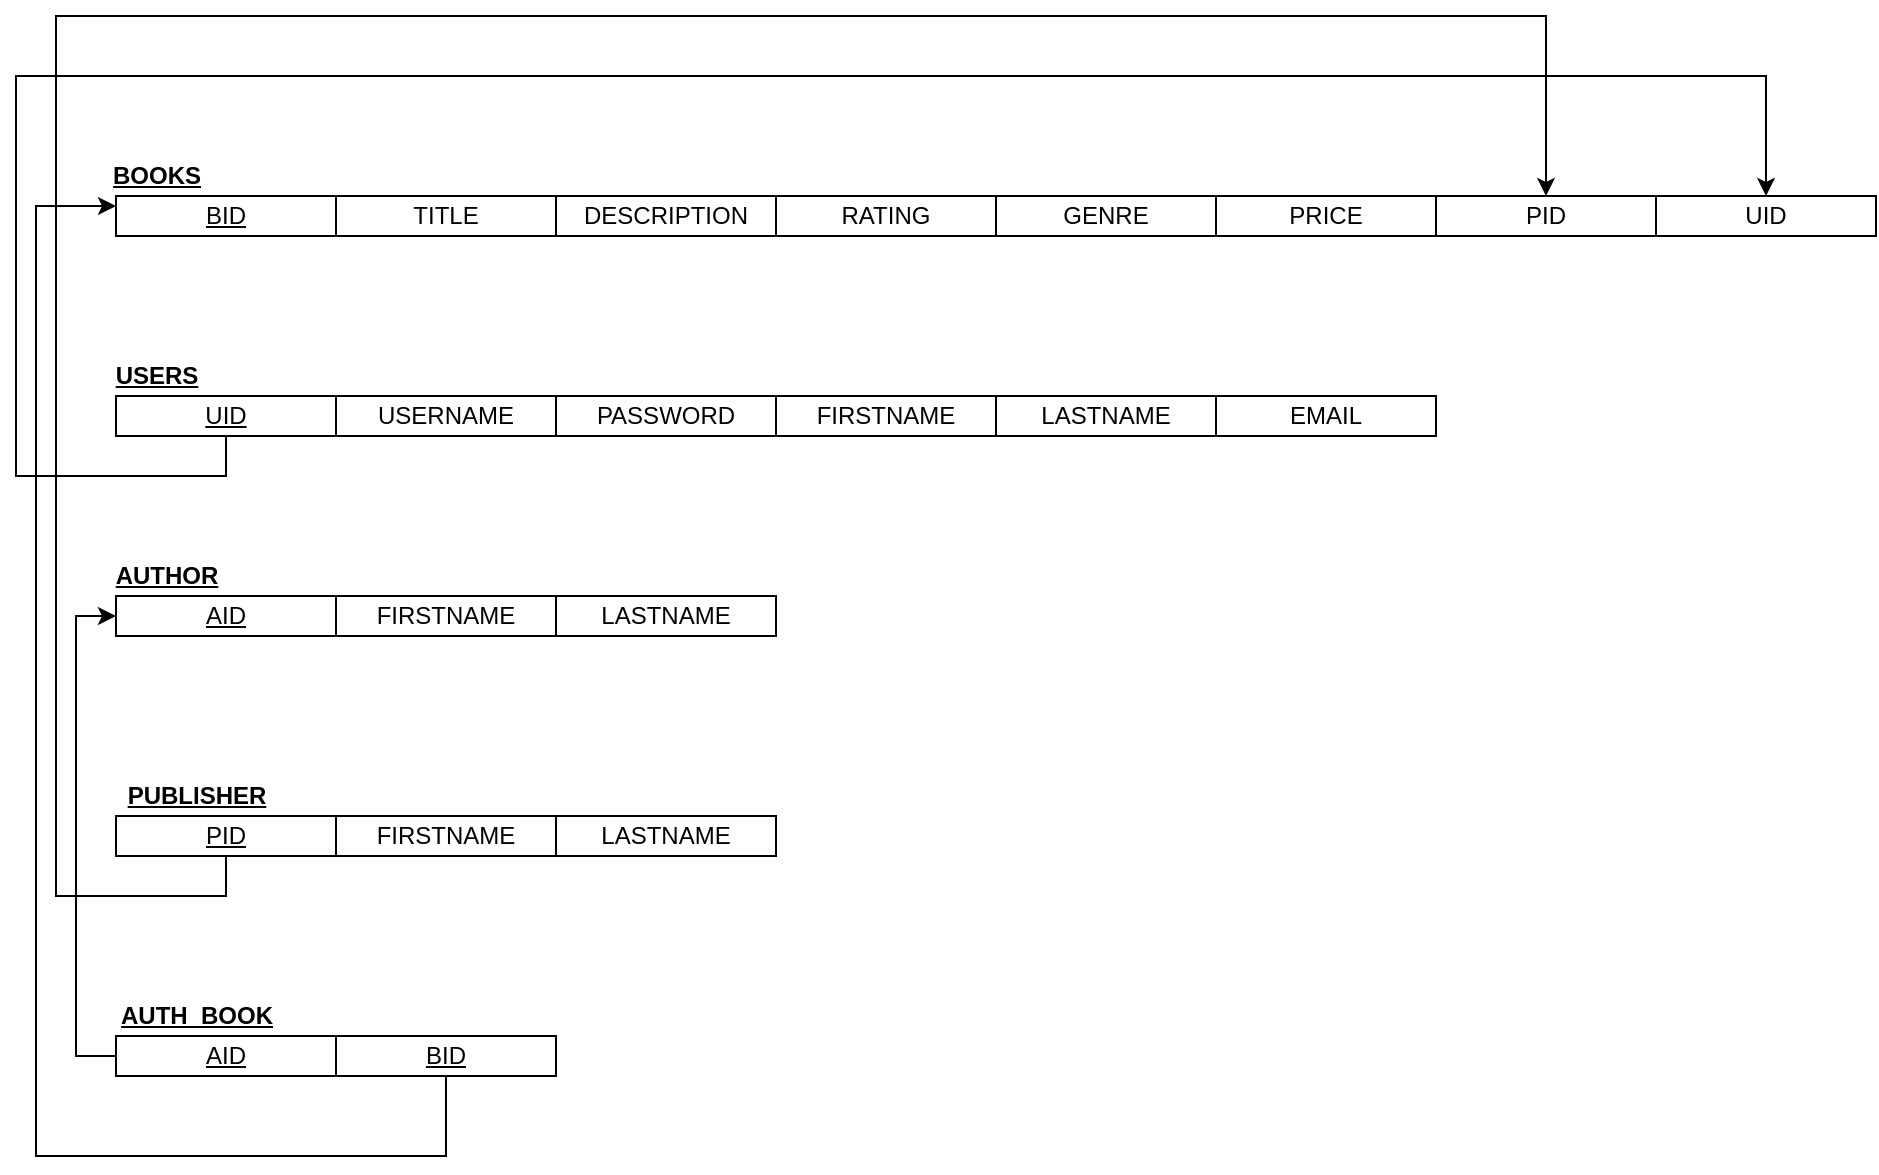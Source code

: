 <mxfile version="13.10.0" type="device"><diagram id="1HJxY18-ID-7C55BWEwL" name="Page-1"><mxGraphModel dx="1342" dy="582" grid="1" gridSize="10" guides="1" tooltips="1" connect="1" arrows="1" fold="1" page="1" pageScale="1" pageWidth="850" pageHeight="1100" math="0" shadow="0"><root><mxCell id="0"/><mxCell id="1" parent="0"/><mxCell id="W0ddTVGgQuW9hqbSrr-Y-9" value="&lt;u&gt;BID&lt;/u&gt;" style="rounded=0;whiteSpace=wrap;html=1;" parent="1" vertex="1"><mxGeometry x="60" y="160" width="110" height="20" as="geometry"/></mxCell><mxCell id="W0ddTVGgQuW9hqbSrr-Y-10" value="&lt;b&gt;&lt;u&gt;BOOKS&lt;/u&gt;&lt;/b&gt;" style="text;html=1;align=center;verticalAlign=middle;resizable=0;points=[];autosize=1;" parent="1" vertex="1"><mxGeometry x="50" y="140" width="60" height="20" as="geometry"/></mxCell><mxCell id="W0ddTVGgQuW9hqbSrr-Y-11" value="TITLE" style="rounded=0;whiteSpace=wrap;html=1;" parent="1" vertex="1"><mxGeometry x="170" y="160" width="110" height="20" as="geometry"/></mxCell><mxCell id="W0ddTVGgQuW9hqbSrr-Y-12" value="DESCRIPTION" style="rounded=0;whiteSpace=wrap;html=1;" parent="1" vertex="1"><mxGeometry x="280" y="160" width="110" height="20" as="geometry"/></mxCell><mxCell id="TI9AAZkT7IXmASdURdVz-7" style="edgeStyle=orthogonalEdgeStyle;rounded=0;orthogonalLoop=1;jettySize=auto;html=1;exitX=0.5;exitY=1;exitDx=0;exitDy=0;entryX=0.5;entryY=0;entryDx=0;entryDy=0;" edge="1" parent="1" source="W0ddTVGgQuW9hqbSrr-Y-13" target="TI9AAZkT7IXmASdURdVz-3"><mxGeometry relative="1" as="geometry"><Array as="points"><mxPoint x="115" y="300"/><mxPoint x="10" y="300"/><mxPoint x="10" y="100"/><mxPoint x="885" y="100"/></Array></mxGeometry></mxCell><mxCell id="W0ddTVGgQuW9hqbSrr-Y-13" value="&lt;u&gt;UID&lt;/u&gt;" style="rounded=0;whiteSpace=wrap;html=1;" parent="1" vertex="1"><mxGeometry x="60" y="260" width="110" height="20" as="geometry"/></mxCell><mxCell id="W0ddTVGgQuW9hqbSrr-Y-14" value="USERNAME" style="rounded=0;whiteSpace=wrap;html=1;" parent="1" vertex="1"><mxGeometry x="170" y="260" width="110" height="20" as="geometry"/></mxCell><mxCell id="W0ddTVGgQuW9hqbSrr-Y-15" value="PASSWORD" style="rounded=0;whiteSpace=wrap;html=1;" parent="1" vertex="1"><mxGeometry x="280" y="260" width="110" height="20" as="geometry"/></mxCell><mxCell id="W0ddTVGgQuW9hqbSrr-Y-16" value="&lt;b&gt;&lt;u&gt;USERS&lt;/u&gt;&lt;/b&gt;" style="text;html=1;align=center;verticalAlign=middle;resizable=0;points=[];autosize=1;" parent="1" vertex="1"><mxGeometry x="50" y="240" width="60" height="20" as="geometry"/></mxCell><mxCell id="W0ddTVGgQuW9hqbSrr-Y-17" value="FIRSTNAME" style="rounded=0;whiteSpace=wrap;html=1;" parent="1" vertex="1"><mxGeometry x="390" y="260" width="110" height="20" as="geometry"/></mxCell><mxCell id="W0ddTVGgQuW9hqbSrr-Y-18" value="LASTNAME" style="rounded=0;whiteSpace=wrap;html=1;" parent="1" vertex="1"><mxGeometry x="500" y="260" width="110" height="20" as="geometry"/></mxCell><mxCell id="W0ddTVGgQuW9hqbSrr-Y-19" value="EMAIL" style="rounded=0;whiteSpace=wrap;html=1;" parent="1" vertex="1"><mxGeometry x="610" y="260" width="110" height="20" as="geometry"/></mxCell><mxCell id="W0ddTVGgQuW9hqbSrr-Y-20" value="&lt;u&gt;AID&lt;/u&gt;" style="rounded=0;whiteSpace=wrap;html=1;" parent="1" vertex="1"><mxGeometry x="60" y="360" width="110" height="20" as="geometry"/></mxCell><mxCell id="W0ddTVGgQuW9hqbSrr-Y-21" value="&lt;b&gt;&lt;u&gt;AUTHOR&lt;/u&gt;&lt;/b&gt;" style="text;html=1;align=center;verticalAlign=middle;resizable=0;points=[];autosize=1;" parent="1" vertex="1"><mxGeometry x="50" y="340" width="70" height="20" as="geometry"/></mxCell><mxCell id="W0ddTVGgQuW9hqbSrr-Y-22" value="FIRSTNAME" style="rounded=0;whiteSpace=wrap;html=1;" parent="1" vertex="1"><mxGeometry x="170" y="360" width="110" height="20" as="geometry"/></mxCell><mxCell id="W0ddTVGgQuW9hqbSrr-Y-23" value="LASTNAME" style="rounded=0;whiteSpace=wrap;html=1;" parent="1" vertex="1"><mxGeometry x="280" y="360" width="110" height="20" as="geometry"/></mxCell><mxCell id="TI9AAZkT7IXmASdURdVz-8" style="edgeStyle=orthogonalEdgeStyle;rounded=0;orthogonalLoop=1;jettySize=auto;html=1;exitX=0.5;exitY=1;exitDx=0;exitDy=0;entryX=0.5;entryY=0;entryDx=0;entryDy=0;" edge="1" parent="1" source="W0ddTVGgQuW9hqbSrr-Y-24" target="TI9AAZkT7IXmASdURdVz-2"><mxGeometry relative="1" as="geometry"><Array as="points"><mxPoint x="115" y="510"/><mxPoint x="30" y="510"/><mxPoint x="30" y="70"/><mxPoint x="775" y="70"/></Array></mxGeometry></mxCell><mxCell id="W0ddTVGgQuW9hqbSrr-Y-24" value="&lt;u&gt;PID&lt;/u&gt;" style="rounded=0;whiteSpace=wrap;html=1;" parent="1" vertex="1"><mxGeometry x="60" y="470" width="110" height="20" as="geometry"/></mxCell><mxCell id="W0ddTVGgQuW9hqbSrr-Y-25" value="&lt;b&gt;&lt;u&gt;PUBLISHER&lt;/u&gt;&lt;/b&gt;" style="text;html=1;align=center;verticalAlign=middle;resizable=0;points=[];autosize=1;" parent="1" vertex="1"><mxGeometry x="60" y="450" width="80" height="20" as="geometry"/></mxCell><mxCell id="W0ddTVGgQuW9hqbSrr-Y-26" value="FIRSTNAME" style="rounded=0;whiteSpace=wrap;html=1;" parent="1" vertex="1"><mxGeometry x="170" y="470" width="110" height="20" as="geometry"/></mxCell><mxCell id="W0ddTVGgQuW9hqbSrr-Y-27" value="LASTNAME" style="rounded=0;whiteSpace=wrap;html=1;" parent="1" vertex="1"><mxGeometry x="280" y="470" width="110" height="20" as="geometry"/></mxCell><mxCell id="TI9AAZkT7IXmASdURdVz-5" style="edgeStyle=orthogonalEdgeStyle;rounded=0;orthogonalLoop=1;jettySize=auto;html=1;exitX=0;exitY=0.5;exitDx=0;exitDy=0;entryX=0;entryY=0.5;entryDx=0;entryDy=0;" edge="1" parent="1" source="W0ddTVGgQuW9hqbSrr-Y-28" target="W0ddTVGgQuW9hqbSrr-Y-20"><mxGeometry relative="1" as="geometry"/></mxCell><mxCell id="W0ddTVGgQuW9hqbSrr-Y-28" value="&lt;u&gt;AID&lt;/u&gt;" style="rounded=0;whiteSpace=wrap;html=1;" parent="1" vertex="1"><mxGeometry x="60" y="580" width="110" height="20" as="geometry"/></mxCell><mxCell id="W0ddTVGgQuW9hqbSrr-Y-29" value="&lt;b&gt;&lt;u&gt;AUTH_BOOK&lt;/u&gt;&lt;/b&gt;" style="text;html=1;align=center;verticalAlign=middle;resizable=0;points=[];autosize=1;" parent="1" vertex="1"><mxGeometry x="55" y="560" width="90" height="20" as="geometry"/></mxCell><mxCell id="TI9AAZkT7IXmASdURdVz-6" style="edgeStyle=orthogonalEdgeStyle;rounded=0;orthogonalLoop=1;jettySize=auto;html=1;exitX=0.5;exitY=1;exitDx=0;exitDy=0;entryX=0;entryY=0.25;entryDx=0;entryDy=0;" edge="1" parent="1" source="W0ddTVGgQuW9hqbSrr-Y-30" target="W0ddTVGgQuW9hqbSrr-Y-9"><mxGeometry relative="1" as="geometry"><mxPoint x="10" y="220" as="targetPoint"/><Array as="points"><mxPoint x="225" y="640"/><mxPoint x="20" y="640"/><mxPoint x="20" y="165"/></Array></mxGeometry></mxCell><mxCell id="W0ddTVGgQuW9hqbSrr-Y-30" value="&lt;u&gt;BID&lt;/u&gt;" style="rounded=0;whiteSpace=wrap;html=1;" parent="1" vertex="1"><mxGeometry x="170" y="580" width="110" height="20" as="geometry"/></mxCell><mxCell id="W0ddTVGgQuW9hqbSrr-Y-32" value="RATING" style="rounded=0;whiteSpace=wrap;html=1;" parent="1" vertex="1"><mxGeometry x="390" y="160" width="110" height="20" as="geometry"/></mxCell><mxCell id="W0ddTVGgQuW9hqbSrr-Y-35" value="GENRE" style="rounded=0;whiteSpace=wrap;html=1;" parent="1" vertex="1"><mxGeometry x="500" y="160" width="110" height="20" as="geometry"/></mxCell><mxCell id="TI9AAZkT7IXmASdURdVz-1" value="PRICE" style="rounded=0;whiteSpace=wrap;html=1;" vertex="1" parent="1"><mxGeometry x="610" y="160" width="110" height="20" as="geometry"/></mxCell><mxCell id="TI9AAZkT7IXmASdURdVz-2" value="PID" style="rounded=0;whiteSpace=wrap;html=1;" vertex="1" parent="1"><mxGeometry x="720" y="160" width="110" height="20" as="geometry"/></mxCell><mxCell id="TI9AAZkT7IXmASdURdVz-3" value="UID" style="rounded=0;whiteSpace=wrap;html=1;" vertex="1" parent="1"><mxGeometry x="830" y="160" width="110" height="20" as="geometry"/></mxCell></root></mxGraphModel></diagram></mxfile>